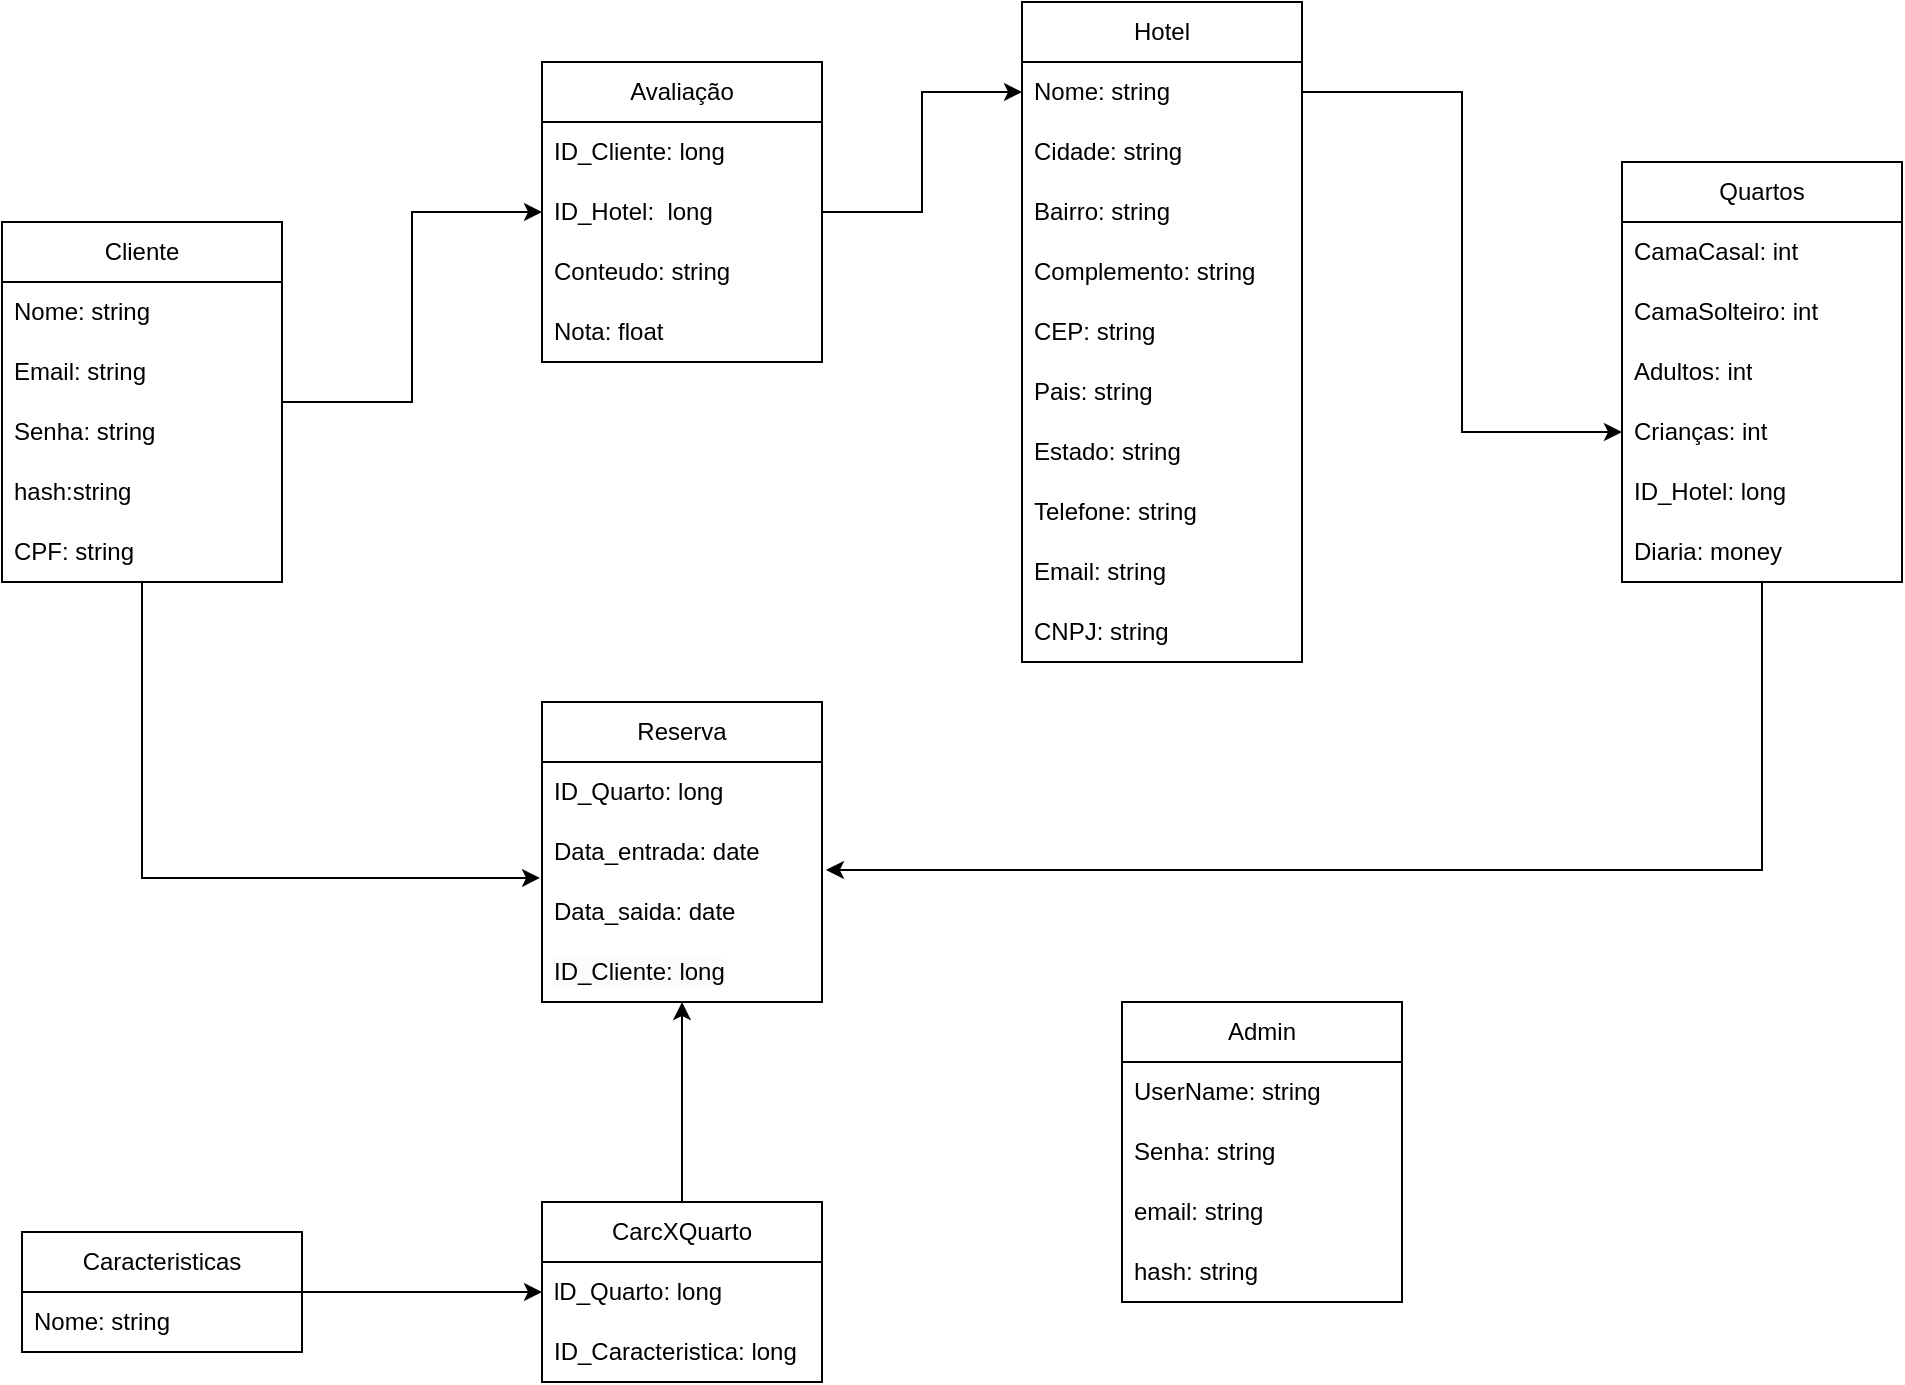 <mxfile version="22.0.6" type="device">
  <diagram name="Página-1" id="iccqtJaLfXhJDCQe0zjY">
    <mxGraphModel dx="3012" dy="1053" grid="1" gridSize="10" guides="1" tooltips="1" connect="1" arrows="1" fold="1" page="1" pageScale="1" pageWidth="1100" pageHeight="1700" math="0" shadow="0">
      <root>
        <mxCell id="0" />
        <mxCell id="1" parent="0" />
        <mxCell id="B58G9_ik3luPLAK-Xo1y-5" value="Hotel" style="swimlane;fontStyle=0;childLayout=stackLayout;horizontal=1;startSize=30;horizontalStack=0;resizeParent=1;resizeParentMax=0;resizeLast=0;collapsible=1;marginBottom=0;whiteSpace=wrap;html=1;" vertex="1" parent="1">
          <mxGeometry x="-530" y="40" width="140" height="330" as="geometry" />
        </mxCell>
        <mxCell id="B58G9_ik3luPLAK-Xo1y-6" value="Nome: string" style="text;strokeColor=none;fillColor=none;align=left;verticalAlign=middle;spacingLeft=4;spacingRight=4;overflow=hidden;points=[[0,0.5],[1,0.5]];portConstraint=eastwest;rotatable=0;whiteSpace=wrap;html=1;" vertex="1" parent="B58G9_ik3luPLAK-Xo1y-5">
          <mxGeometry y="30" width="140" height="30" as="geometry" />
        </mxCell>
        <mxCell id="B58G9_ik3luPLAK-Xo1y-7" value="Cidade: string" style="text;strokeColor=none;fillColor=none;align=left;verticalAlign=middle;spacingLeft=4;spacingRight=4;overflow=hidden;points=[[0,0.5],[1,0.5]];portConstraint=eastwest;rotatable=0;whiteSpace=wrap;html=1;" vertex="1" parent="B58G9_ik3luPLAK-Xo1y-5">
          <mxGeometry y="60" width="140" height="30" as="geometry" />
        </mxCell>
        <mxCell id="B58G9_ik3luPLAK-Xo1y-76" value="Bairro: string" style="text;strokeColor=none;fillColor=none;align=left;verticalAlign=middle;spacingLeft=4;spacingRight=4;overflow=hidden;points=[[0,0.5],[1,0.5]];portConstraint=eastwest;rotatable=0;whiteSpace=wrap;html=1;" vertex="1" parent="B58G9_ik3luPLAK-Xo1y-5">
          <mxGeometry y="90" width="140" height="30" as="geometry" />
        </mxCell>
        <mxCell id="B58G9_ik3luPLAK-Xo1y-75" value="Complemento: string" style="text;strokeColor=none;fillColor=none;align=left;verticalAlign=middle;spacingLeft=4;spacingRight=4;overflow=hidden;points=[[0,0.5],[1,0.5]];portConstraint=eastwest;rotatable=0;whiteSpace=wrap;html=1;" vertex="1" parent="B58G9_ik3luPLAK-Xo1y-5">
          <mxGeometry y="120" width="140" height="30" as="geometry" />
        </mxCell>
        <mxCell id="B58G9_ik3luPLAK-Xo1y-74" value="CEP: string" style="text;strokeColor=none;fillColor=none;align=left;verticalAlign=middle;spacingLeft=4;spacingRight=4;overflow=hidden;points=[[0,0.5],[1,0.5]];portConstraint=eastwest;rotatable=0;whiteSpace=wrap;html=1;" vertex="1" parent="B58G9_ik3luPLAK-Xo1y-5">
          <mxGeometry y="150" width="140" height="30" as="geometry" />
        </mxCell>
        <mxCell id="B58G9_ik3luPLAK-Xo1y-78" value="Pais: string" style="text;strokeColor=none;fillColor=none;align=left;verticalAlign=middle;spacingLeft=4;spacingRight=4;overflow=hidden;points=[[0,0.5],[1,0.5]];portConstraint=eastwest;rotatable=0;whiteSpace=wrap;html=1;" vertex="1" parent="B58G9_ik3luPLAK-Xo1y-5">
          <mxGeometry y="180" width="140" height="30" as="geometry" />
        </mxCell>
        <mxCell id="B58G9_ik3luPLAK-Xo1y-77" value="Estado: string" style="text;strokeColor=none;fillColor=none;align=left;verticalAlign=middle;spacingLeft=4;spacingRight=4;overflow=hidden;points=[[0,0.5],[1,0.5]];portConstraint=eastwest;rotatable=0;whiteSpace=wrap;html=1;" vertex="1" parent="B58G9_ik3luPLAK-Xo1y-5">
          <mxGeometry y="210" width="140" height="30" as="geometry" />
        </mxCell>
        <mxCell id="B58G9_ik3luPLAK-Xo1y-79" value="Telefone: string" style="text;strokeColor=none;fillColor=none;align=left;verticalAlign=middle;spacingLeft=4;spacingRight=4;overflow=hidden;points=[[0,0.5],[1,0.5]];portConstraint=eastwest;rotatable=0;whiteSpace=wrap;html=1;" vertex="1" parent="B58G9_ik3luPLAK-Xo1y-5">
          <mxGeometry y="240" width="140" height="30" as="geometry" />
        </mxCell>
        <mxCell id="B58G9_ik3luPLAK-Xo1y-80" value="Email: string" style="text;strokeColor=none;fillColor=none;align=left;verticalAlign=middle;spacingLeft=4;spacingRight=4;overflow=hidden;points=[[0,0.5],[1,0.5]];portConstraint=eastwest;rotatable=0;whiteSpace=wrap;html=1;" vertex="1" parent="B58G9_ik3luPLAK-Xo1y-5">
          <mxGeometry y="270" width="140" height="30" as="geometry" />
        </mxCell>
        <mxCell id="B58G9_ik3luPLAK-Xo1y-81" value="CNPJ: string" style="text;strokeColor=none;fillColor=none;align=left;verticalAlign=middle;spacingLeft=4;spacingRight=4;overflow=hidden;points=[[0,0.5],[1,0.5]];portConstraint=eastwest;rotatable=0;whiteSpace=wrap;html=1;" vertex="1" parent="B58G9_ik3luPLAK-Xo1y-5">
          <mxGeometry y="300" width="140" height="30" as="geometry" />
        </mxCell>
        <mxCell id="B58G9_ik3luPLAK-Xo1y-62" style="edgeStyle=orthogonalEdgeStyle;rounded=0;orthogonalLoop=1;jettySize=auto;html=1;" edge="1" parent="1" source="B58G9_ik3luPLAK-Xo1y-9" target="B58G9_ik3luPLAK-Xo1y-43">
          <mxGeometry relative="1" as="geometry" />
        </mxCell>
        <mxCell id="B58G9_ik3luPLAK-Xo1y-9" value="Cliente" style="swimlane;fontStyle=0;childLayout=stackLayout;horizontal=1;startSize=30;horizontalStack=0;resizeParent=1;resizeParentMax=0;resizeLast=0;collapsible=1;marginBottom=0;whiteSpace=wrap;html=1;" vertex="1" parent="1">
          <mxGeometry x="-1040" y="150" width="140" height="180" as="geometry" />
        </mxCell>
        <mxCell id="B58G9_ik3luPLAK-Xo1y-10" value="Nome: string&lt;span style=&quot;white-space: pre;&quot;&gt;&#x9;&lt;/span&gt;" style="text;strokeColor=none;fillColor=none;align=left;verticalAlign=middle;spacingLeft=4;spacingRight=4;overflow=hidden;points=[[0,0.5],[1,0.5]];portConstraint=eastwest;rotatable=0;whiteSpace=wrap;html=1;" vertex="1" parent="B58G9_ik3luPLAK-Xo1y-9">
          <mxGeometry y="30" width="140" height="30" as="geometry" />
        </mxCell>
        <mxCell id="B58G9_ik3luPLAK-Xo1y-11" value="Email: string" style="text;strokeColor=none;fillColor=none;align=left;verticalAlign=middle;spacingLeft=4;spacingRight=4;overflow=hidden;points=[[0,0.5],[1,0.5]];portConstraint=eastwest;rotatable=0;whiteSpace=wrap;html=1;" vertex="1" parent="B58G9_ik3luPLAK-Xo1y-9">
          <mxGeometry y="60" width="140" height="30" as="geometry" />
        </mxCell>
        <mxCell id="B58G9_ik3luPLAK-Xo1y-12" value="Senha: string" style="text;strokeColor=none;fillColor=none;align=left;verticalAlign=middle;spacingLeft=4;spacingRight=4;overflow=hidden;points=[[0,0.5],[1,0.5]];portConstraint=eastwest;rotatable=0;whiteSpace=wrap;html=1;" vertex="1" parent="B58G9_ik3luPLAK-Xo1y-9">
          <mxGeometry y="90" width="140" height="30" as="geometry" />
        </mxCell>
        <mxCell id="B58G9_ik3luPLAK-Xo1y-31" value="hash:string" style="text;strokeColor=none;fillColor=none;align=left;verticalAlign=middle;spacingLeft=4;spacingRight=4;overflow=hidden;points=[[0,0.5],[1,0.5]];portConstraint=eastwest;rotatable=0;whiteSpace=wrap;html=1;" vertex="1" parent="B58G9_ik3luPLAK-Xo1y-9">
          <mxGeometry y="120" width="140" height="30" as="geometry" />
        </mxCell>
        <mxCell id="B58G9_ik3luPLAK-Xo1y-46" value="CPF: string" style="text;strokeColor=none;fillColor=none;align=left;verticalAlign=middle;spacingLeft=4;spacingRight=4;overflow=hidden;points=[[0,0.5],[1,0.5]];portConstraint=eastwest;rotatable=0;whiteSpace=wrap;html=1;" vertex="1" parent="B58G9_ik3luPLAK-Xo1y-9">
          <mxGeometry y="150" width="140" height="30" as="geometry" />
        </mxCell>
        <mxCell id="B58G9_ik3luPLAK-Xo1y-13" value="Admin" style="swimlane;fontStyle=0;childLayout=stackLayout;horizontal=1;startSize=30;horizontalStack=0;resizeParent=1;resizeParentMax=0;resizeLast=0;collapsible=1;marginBottom=0;whiteSpace=wrap;html=1;" vertex="1" parent="1">
          <mxGeometry x="-480" y="540" width="140" height="150" as="geometry" />
        </mxCell>
        <mxCell id="B58G9_ik3luPLAK-Xo1y-14" value="UserName: string" style="text;strokeColor=none;fillColor=none;align=left;verticalAlign=middle;spacingLeft=4;spacingRight=4;overflow=hidden;points=[[0,0.5],[1,0.5]];portConstraint=eastwest;rotatable=0;whiteSpace=wrap;html=1;" vertex="1" parent="B58G9_ik3luPLAK-Xo1y-13">
          <mxGeometry y="30" width="140" height="30" as="geometry" />
        </mxCell>
        <mxCell id="B58G9_ik3luPLAK-Xo1y-15" value="Senha: string" style="text;strokeColor=none;fillColor=none;align=left;verticalAlign=middle;spacingLeft=4;spacingRight=4;overflow=hidden;points=[[0,0.5],[1,0.5]];portConstraint=eastwest;rotatable=0;whiteSpace=wrap;html=1;" vertex="1" parent="B58G9_ik3luPLAK-Xo1y-13">
          <mxGeometry y="60" width="140" height="30" as="geometry" />
        </mxCell>
        <mxCell id="B58G9_ik3luPLAK-Xo1y-44" value="email: string" style="text;strokeColor=none;fillColor=none;align=left;verticalAlign=middle;spacingLeft=4;spacingRight=4;overflow=hidden;points=[[0,0.5],[1,0.5]];portConstraint=eastwest;rotatable=0;whiteSpace=wrap;html=1;" vertex="1" parent="B58G9_ik3luPLAK-Xo1y-13">
          <mxGeometry y="90" width="140" height="30" as="geometry" />
        </mxCell>
        <mxCell id="B58G9_ik3luPLAK-Xo1y-45" value="hash: string" style="text;strokeColor=none;fillColor=none;align=left;verticalAlign=middle;spacingLeft=4;spacingRight=4;overflow=hidden;points=[[0,0.5],[1,0.5]];portConstraint=eastwest;rotatable=0;whiteSpace=wrap;html=1;" vertex="1" parent="B58G9_ik3luPLAK-Xo1y-13">
          <mxGeometry y="120" width="140" height="30" as="geometry" />
        </mxCell>
        <mxCell id="B58G9_ik3luPLAK-Xo1y-21" value="Quartos" style="swimlane;fontStyle=0;childLayout=stackLayout;horizontal=1;startSize=30;horizontalStack=0;resizeParent=1;resizeParentMax=0;resizeLast=0;collapsible=1;marginBottom=0;whiteSpace=wrap;html=1;" vertex="1" parent="1">
          <mxGeometry x="-230" y="120" width="140" height="210" as="geometry" />
        </mxCell>
        <mxCell id="B58G9_ik3luPLAK-Xo1y-22" value="CamaCasal: int" style="text;strokeColor=none;fillColor=none;align=left;verticalAlign=middle;spacingLeft=4;spacingRight=4;overflow=hidden;points=[[0,0.5],[1,0.5]];portConstraint=eastwest;rotatable=0;whiteSpace=wrap;html=1;" vertex="1" parent="B58G9_ik3luPLAK-Xo1y-21">
          <mxGeometry y="30" width="140" height="30" as="geometry" />
        </mxCell>
        <mxCell id="B58G9_ik3luPLAK-Xo1y-82" value="CamaSolteiro: int" style="text;strokeColor=none;fillColor=none;align=left;verticalAlign=middle;spacingLeft=4;spacingRight=4;overflow=hidden;points=[[0,0.5],[1,0.5]];portConstraint=eastwest;rotatable=0;whiteSpace=wrap;html=1;" vertex="1" parent="B58G9_ik3luPLAK-Xo1y-21">
          <mxGeometry y="60" width="140" height="30" as="geometry" />
        </mxCell>
        <mxCell id="B58G9_ik3luPLAK-Xo1y-23" value="Adultos: int" style="text;strokeColor=none;fillColor=none;align=left;verticalAlign=middle;spacingLeft=4;spacingRight=4;overflow=hidden;points=[[0,0.5],[1,0.5]];portConstraint=eastwest;rotatable=0;whiteSpace=wrap;html=1;" vertex="1" parent="B58G9_ik3luPLAK-Xo1y-21">
          <mxGeometry y="90" width="140" height="30" as="geometry" />
        </mxCell>
        <mxCell id="B58G9_ik3luPLAK-Xo1y-34" value="Crianças: int" style="text;strokeColor=none;fillColor=none;align=left;verticalAlign=middle;spacingLeft=4;spacingRight=4;overflow=hidden;points=[[0,0.5],[1,0.5]];portConstraint=eastwest;rotatable=0;whiteSpace=wrap;html=1;" vertex="1" parent="B58G9_ik3luPLAK-Xo1y-21">
          <mxGeometry y="120" width="140" height="30" as="geometry" />
        </mxCell>
        <mxCell id="B58G9_ik3luPLAK-Xo1y-24" value="ID_Hotel: long" style="text;strokeColor=none;fillColor=none;align=left;verticalAlign=middle;spacingLeft=4;spacingRight=4;overflow=hidden;points=[[0,0.5],[1,0.5]];portConstraint=eastwest;rotatable=0;whiteSpace=wrap;html=1;" vertex="1" parent="B58G9_ik3luPLAK-Xo1y-21">
          <mxGeometry y="150" width="140" height="30" as="geometry" />
        </mxCell>
        <mxCell id="B58G9_ik3luPLAK-Xo1y-55" value="Diaria: money" style="text;strokeColor=none;fillColor=none;align=left;verticalAlign=middle;spacingLeft=4;spacingRight=4;overflow=hidden;points=[[0,0.5],[1,0.5]];portConstraint=eastwest;rotatable=0;whiteSpace=wrap;html=1;" vertex="1" parent="B58G9_ik3luPLAK-Xo1y-21">
          <mxGeometry y="180" width="140" height="30" as="geometry" />
        </mxCell>
        <mxCell id="B58G9_ik3luPLAK-Xo1y-61" style="edgeStyle=orthogonalEdgeStyle;rounded=0;orthogonalLoop=1;jettySize=auto;html=1;entryX=0;entryY=0.5;entryDx=0;entryDy=0;" edge="1" parent="1" source="B58G9_ik3luPLAK-Xo1y-25" target="B58G9_ik3luPLAK-Xo1y-6">
          <mxGeometry relative="1" as="geometry" />
        </mxCell>
        <mxCell id="B58G9_ik3luPLAK-Xo1y-25" value="Avaliação" style="swimlane;fontStyle=0;childLayout=stackLayout;horizontal=1;startSize=30;horizontalStack=0;resizeParent=1;resizeParentMax=0;resizeLast=0;collapsible=1;marginBottom=0;whiteSpace=wrap;html=1;" vertex="1" parent="1">
          <mxGeometry x="-770" y="70" width="140" height="150" as="geometry" />
        </mxCell>
        <mxCell id="B58G9_ik3luPLAK-Xo1y-26" value="ID_Cliente: long" style="text;strokeColor=none;fillColor=none;align=left;verticalAlign=middle;spacingLeft=4;spacingRight=4;overflow=hidden;points=[[0,0.5],[1,0.5]];portConstraint=eastwest;rotatable=0;whiteSpace=wrap;html=1;" vertex="1" parent="B58G9_ik3luPLAK-Xo1y-25">
          <mxGeometry y="30" width="140" height="30" as="geometry" />
        </mxCell>
        <mxCell id="B58G9_ik3luPLAK-Xo1y-43" value="ID_Hotel:&amp;nbsp; long" style="text;strokeColor=none;fillColor=none;align=left;verticalAlign=middle;spacingLeft=4;spacingRight=4;overflow=hidden;points=[[0,0.5],[1,0.5]];portConstraint=eastwest;rotatable=0;whiteSpace=wrap;html=1;" vertex="1" parent="B58G9_ik3luPLAK-Xo1y-25">
          <mxGeometry y="60" width="140" height="30" as="geometry" />
        </mxCell>
        <mxCell id="B58G9_ik3luPLAK-Xo1y-63" value="Conteudo: string" style="text;strokeColor=none;fillColor=none;align=left;verticalAlign=middle;spacingLeft=4;spacingRight=4;overflow=hidden;points=[[0,0.5],[1,0.5]];portConstraint=eastwest;rotatable=0;whiteSpace=wrap;html=1;" vertex="1" parent="B58G9_ik3luPLAK-Xo1y-25">
          <mxGeometry y="90" width="140" height="30" as="geometry" />
        </mxCell>
        <mxCell id="B58G9_ik3luPLAK-Xo1y-27" value="Nota: float" style="text;strokeColor=none;fillColor=none;align=left;verticalAlign=middle;spacingLeft=4;spacingRight=4;overflow=hidden;points=[[0,0.5],[1,0.5]];portConstraint=eastwest;rotatable=0;whiteSpace=wrap;html=1;" vertex="1" parent="B58G9_ik3luPLAK-Xo1y-25">
          <mxGeometry y="120" width="140" height="30" as="geometry" />
        </mxCell>
        <mxCell id="B58G9_ik3luPLAK-Xo1y-68" style="edgeStyle=orthogonalEdgeStyle;rounded=0;orthogonalLoop=1;jettySize=auto;html=1;entryX=0;entryY=0.5;entryDx=0;entryDy=0;" edge="1" parent="1" source="B58G9_ik3luPLAK-Xo1y-35" target="B58G9_ik3luPLAK-Xo1y-40">
          <mxGeometry relative="1" as="geometry" />
        </mxCell>
        <mxCell id="B58G9_ik3luPLAK-Xo1y-35" value="Caracteristicas" style="swimlane;fontStyle=0;childLayout=stackLayout;horizontal=1;startSize=30;horizontalStack=0;resizeParent=1;resizeParentMax=0;resizeLast=0;collapsible=1;marginBottom=0;whiteSpace=wrap;html=1;" vertex="1" parent="1">
          <mxGeometry x="-1030" y="655" width="140" height="60" as="geometry" />
        </mxCell>
        <mxCell id="B58G9_ik3luPLAK-Xo1y-37" value="Nome: string" style="text;strokeColor=none;fillColor=none;align=left;verticalAlign=middle;spacingLeft=4;spacingRight=4;overflow=hidden;points=[[0,0.5],[1,0.5]];portConstraint=eastwest;rotatable=0;whiteSpace=wrap;html=1;" vertex="1" parent="B58G9_ik3luPLAK-Xo1y-35">
          <mxGeometry y="30" width="140" height="30" as="geometry" />
        </mxCell>
        <mxCell id="B58G9_ik3luPLAK-Xo1y-67" style="edgeStyle=orthogonalEdgeStyle;rounded=0;orthogonalLoop=1;jettySize=auto;html=1;" edge="1" parent="1" source="B58G9_ik3luPLAK-Xo1y-39">
          <mxGeometry relative="1" as="geometry">
            <mxPoint x="-700" y="540" as="targetPoint" />
          </mxGeometry>
        </mxCell>
        <mxCell id="B58G9_ik3luPLAK-Xo1y-39" value="CarcXQuarto" style="swimlane;fontStyle=0;childLayout=stackLayout;horizontal=1;startSize=30;horizontalStack=0;resizeParent=1;resizeParentMax=0;resizeLast=0;collapsible=1;marginBottom=0;whiteSpace=wrap;html=1;" vertex="1" parent="1">
          <mxGeometry x="-770" y="640" width="140" height="90" as="geometry" />
        </mxCell>
        <mxCell id="B58G9_ik3luPLAK-Xo1y-40" value="lD_Quarto: long" style="text;strokeColor=none;fillColor=none;align=left;verticalAlign=middle;spacingLeft=4;spacingRight=4;overflow=hidden;points=[[0,0.5],[1,0.5]];portConstraint=eastwest;rotatable=0;whiteSpace=wrap;html=1;" vertex="1" parent="B58G9_ik3luPLAK-Xo1y-39">
          <mxGeometry y="30" width="140" height="30" as="geometry" />
        </mxCell>
        <mxCell id="B58G9_ik3luPLAK-Xo1y-42" value="ID_Caracteristica: long" style="text;strokeColor=none;fillColor=none;align=left;verticalAlign=middle;spacingLeft=4;spacingRight=4;overflow=hidden;points=[[0,0.5],[1,0.5]];portConstraint=eastwest;rotatable=0;whiteSpace=wrap;html=1;" vertex="1" parent="B58G9_ik3luPLAK-Xo1y-39">
          <mxGeometry y="60" width="140" height="30" as="geometry" />
        </mxCell>
        <mxCell id="B58G9_ik3luPLAK-Xo1y-47" value="Reserva" style="swimlane;fontStyle=0;childLayout=stackLayout;horizontal=1;startSize=30;horizontalStack=0;resizeParent=1;resizeParentMax=0;resizeLast=0;collapsible=1;marginBottom=0;whiteSpace=wrap;html=1;" vertex="1" parent="1">
          <mxGeometry x="-770" y="390" width="140" height="150" as="geometry" />
        </mxCell>
        <mxCell id="B58G9_ik3luPLAK-Xo1y-48" value="ID_Quarto: long" style="text;strokeColor=none;fillColor=none;align=left;verticalAlign=middle;spacingLeft=4;spacingRight=4;overflow=hidden;points=[[0,0.5],[1,0.5]];portConstraint=eastwest;rotatable=0;whiteSpace=wrap;html=1;" vertex="1" parent="B58G9_ik3luPLAK-Xo1y-47">
          <mxGeometry y="30" width="140" height="30" as="geometry" />
        </mxCell>
        <mxCell id="B58G9_ik3luPLAK-Xo1y-49" value="Data_entrada: date" style="text;strokeColor=none;fillColor=none;align=left;verticalAlign=middle;spacingLeft=4;spacingRight=4;overflow=hidden;points=[[0,0.5],[1,0.5]];portConstraint=eastwest;rotatable=0;whiteSpace=wrap;html=1;" vertex="1" parent="B58G9_ik3luPLAK-Xo1y-47">
          <mxGeometry y="60" width="140" height="30" as="geometry" />
        </mxCell>
        <mxCell id="B58G9_ik3luPLAK-Xo1y-50" value="Data_saida: date" style="text;strokeColor=none;fillColor=none;align=left;verticalAlign=middle;spacingLeft=4;spacingRight=4;overflow=hidden;points=[[0,0.5],[1,0.5]];portConstraint=eastwest;rotatable=0;whiteSpace=wrap;html=1;" vertex="1" parent="B58G9_ik3luPLAK-Xo1y-47">
          <mxGeometry y="90" width="140" height="30" as="geometry" />
        </mxCell>
        <mxCell id="B58G9_ik3luPLAK-Xo1y-53" value="&lt;span style=&quot;color: rgb(0, 0, 0); font-family: Helvetica; font-size: 12px; font-style: normal; font-variant-ligatures: normal; font-variant-caps: normal; font-weight: 400; letter-spacing: normal; orphans: 2; text-align: left; text-indent: 0px; text-transform: none; widows: 2; word-spacing: 0px; -webkit-text-stroke-width: 0px; background-color: rgb(251, 251, 251); text-decoration-thickness: initial; text-decoration-style: initial; text-decoration-color: initial; float: none; display: inline !important;&quot;&gt;ID_Cliente: long&lt;/span&gt;" style="text;strokeColor=none;fillColor=none;align=left;verticalAlign=middle;spacingLeft=4;spacingRight=4;overflow=hidden;points=[[0,0.5],[1,0.5]];portConstraint=eastwest;rotatable=0;whiteSpace=wrap;html=1;" vertex="1" parent="B58G9_ik3luPLAK-Xo1y-47">
          <mxGeometry y="120" width="140" height="30" as="geometry" />
        </mxCell>
        <mxCell id="B58G9_ik3luPLAK-Xo1y-64" style="edgeStyle=orthogonalEdgeStyle;rounded=0;orthogonalLoop=1;jettySize=auto;html=1;entryX=0;entryY=0.5;entryDx=0;entryDy=0;" edge="1" parent="1" source="B58G9_ik3luPLAK-Xo1y-6" target="B58G9_ik3luPLAK-Xo1y-34">
          <mxGeometry relative="1" as="geometry" />
        </mxCell>
        <mxCell id="B58G9_ik3luPLAK-Xo1y-65" style="edgeStyle=orthogonalEdgeStyle;rounded=0;orthogonalLoop=1;jettySize=auto;html=1;entryX=1.014;entryY=-0.2;entryDx=0;entryDy=0;entryPerimeter=0;" edge="1" parent="1" source="B58G9_ik3luPLAK-Xo1y-21" target="B58G9_ik3luPLAK-Xo1y-50">
          <mxGeometry relative="1" as="geometry" />
        </mxCell>
        <mxCell id="B58G9_ik3luPLAK-Xo1y-66" style="edgeStyle=orthogonalEdgeStyle;rounded=0;orthogonalLoop=1;jettySize=auto;html=1;entryX=-0.007;entryY=-0.067;entryDx=0;entryDy=0;entryPerimeter=0;" edge="1" parent="1" source="B58G9_ik3luPLAK-Xo1y-9" target="B58G9_ik3luPLAK-Xo1y-50">
          <mxGeometry relative="1" as="geometry" />
        </mxCell>
      </root>
    </mxGraphModel>
  </diagram>
</mxfile>
